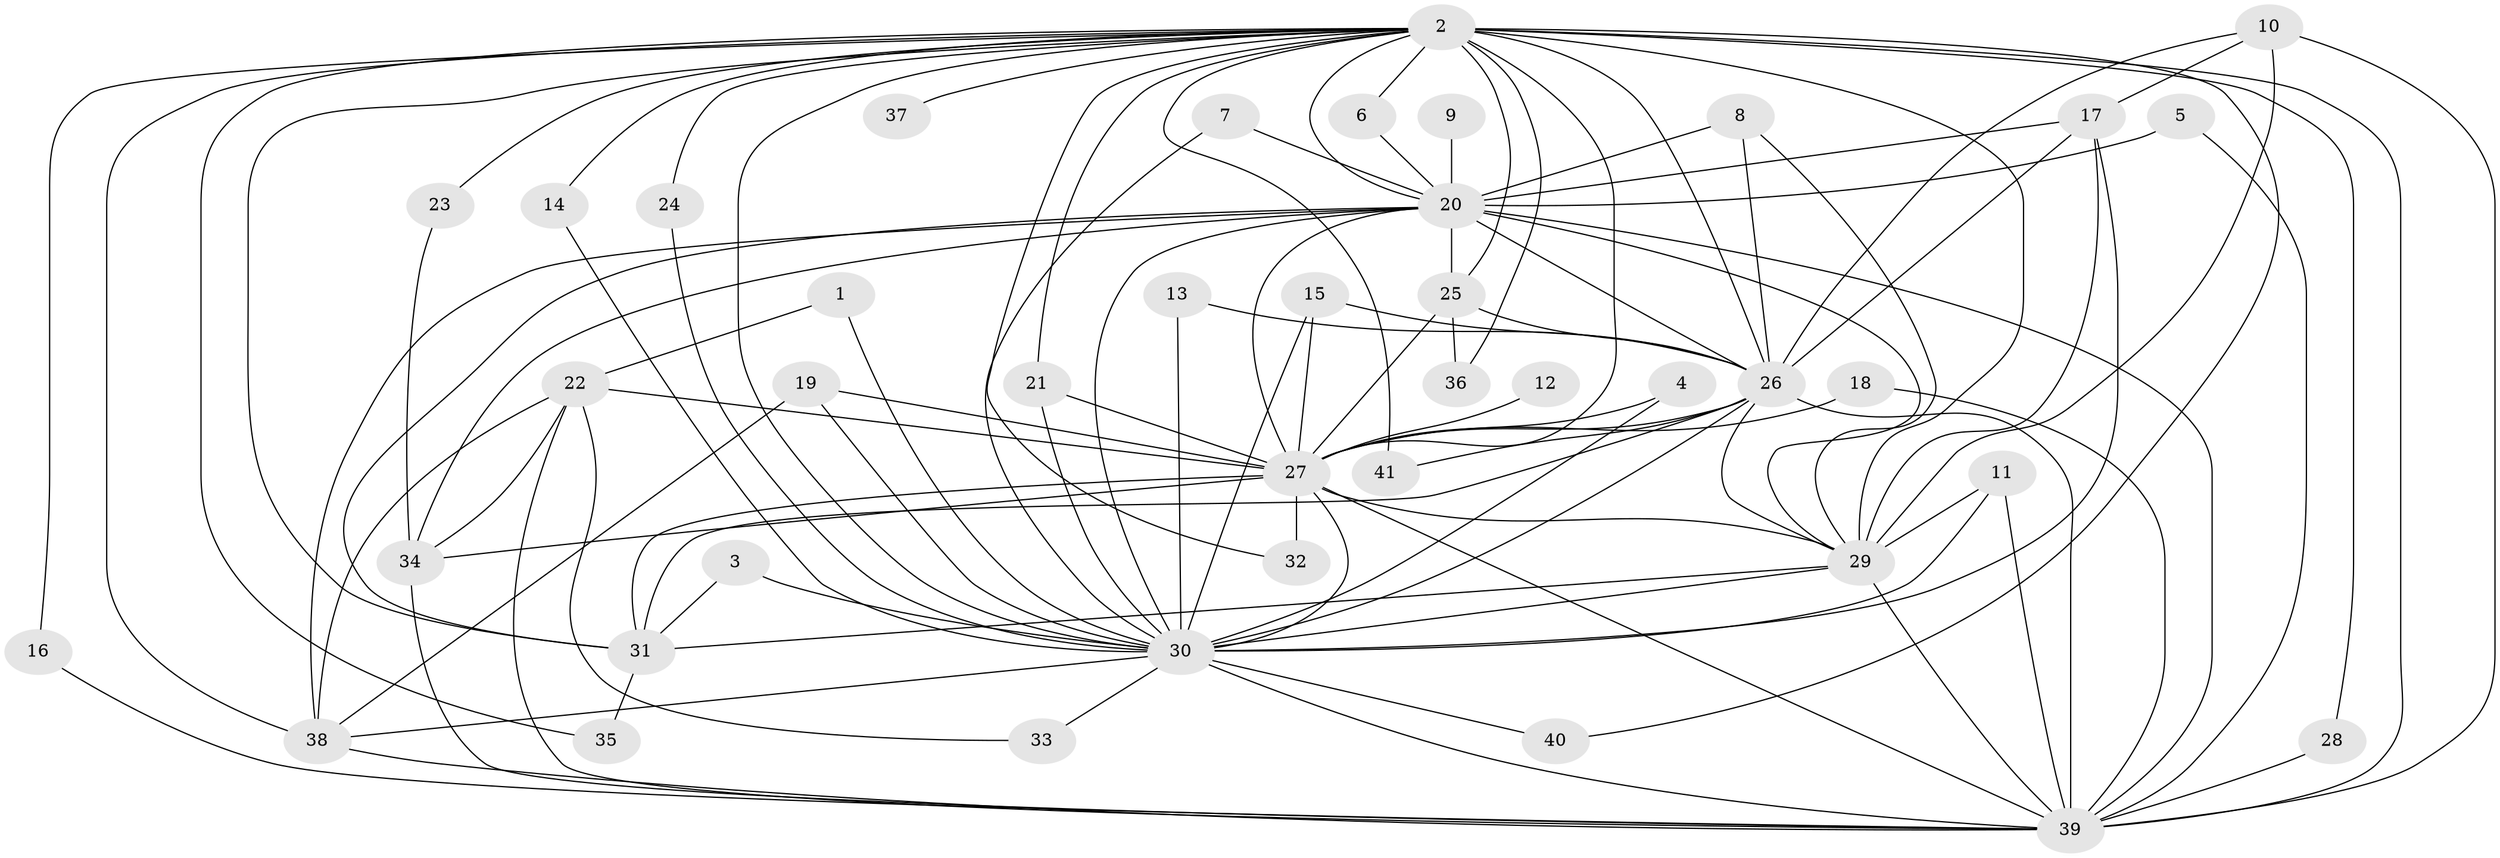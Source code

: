 // original degree distribution, {20: 0.012345679012345678, 19: 0.012345679012345678, 25: 0.012345679012345678, 13: 0.024691358024691357, 26: 0.012345679012345678, 17: 0.012345679012345678, 21: 0.012345679012345678, 15: 0.012345679012345678, 16: 0.012345679012345678, 7: 0.024691358024691357, 4: 0.04938271604938271, 2: 0.5432098765432098, 3: 0.20987654320987653, 5: 0.04938271604938271}
// Generated by graph-tools (version 1.1) at 2025/25/03/09/25 03:25:42]
// undirected, 41 vertices, 105 edges
graph export_dot {
graph [start="1"]
  node [color=gray90,style=filled];
  1;
  2;
  3;
  4;
  5;
  6;
  7;
  8;
  9;
  10;
  11;
  12;
  13;
  14;
  15;
  16;
  17;
  18;
  19;
  20;
  21;
  22;
  23;
  24;
  25;
  26;
  27;
  28;
  29;
  30;
  31;
  32;
  33;
  34;
  35;
  36;
  37;
  38;
  39;
  40;
  41;
  1 -- 22 [weight=1.0];
  1 -- 30 [weight=1.0];
  2 -- 6 [weight=1.0];
  2 -- 14 [weight=1.0];
  2 -- 16 [weight=1.0];
  2 -- 20 [weight=2.0];
  2 -- 21 [weight=1.0];
  2 -- 23 [weight=1.0];
  2 -- 24 [weight=1.0];
  2 -- 25 [weight=1.0];
  2 -- 26 [weight=5.0];
  2 -- 27 [weight=2.0];
  2 -- 28 [weight=1.0];
  2 -- 29 [weight=2.0];
  2 -- 30 [weight=3.0];
  2 -- 31 [weight=1.0];
  2 -- 32 [weight=1.0];
  2 -- 35 [weight=1.0];
  2 -- 36 [weight=1.0];
  2 -- 37 [weight=1.0];
  2 -- 38 [weight=1.0];
  2 -- 39 [weight=4.0];
  2 -- 40 [weight=1.0];
  2 -- 41 [weight=1.0];
  3 -- 30 [weight=1.0];
  3 -- 31 [weight=1.0];
  4 -- 27 [weight=1.0];
  4 -- 30 [weight=1.0];
  5 -- 20 [weight=1.0];
  5 -- 39 [weight=1.0];
  6 -- 20 [weight=1.0];
  7 -- 20 [weight=1.0];
  7 -- 30 [weight=1.0];
  8 -- 20 [weight=1.0];
  8 -- 26 [weight=1.0];
  8 -- 29 [weight=1.0];
  9 -- 20 [weight=1.0];
  10 -- 17 [weight=1.0];
  10 -- 26 [weight=1.0];
  10 -- 29 [weight=1.0];
  10 -- 39 [weight=1.0];
  11 -- 29 [weight=1.0];
  11 -- 30 [weight=1.0];
  11 -- 39 [weight=1.0];
  12 -- 27 [weight=1.0];
  13 -- 26 [weight=1.0];
  13 -- 30 [weight=1.0];
  14 -- 30 [weight=1.0];
  15 -- 26 [weight=1.0];
  15 -- 27 [weight=1.0];
  15 -- 30 [weight=1.0];
  16 -- 39 [weight=1.0];
  17 -- 20 [weight=1.0];
  17 -- 26 [weight=1.0];
  17 -- 29 [weight=2.0];
  17 -- 30 [weight=3.0];
  18 -- 27 [weight=1.0];
  18 -- 39 [weight=1.0];
  19 -- 27 [weight=1.0];
  19 -- 30 [weight=1.0];
  19 -- 38 [weight=1.0];
  20 -- 25 [weight=1.0];
  20 -- 26 [weight=2.0];
  20 -- 27 [weight=2.0];
  20 -- 29 [weight=1.0];
  20 -- 30 [weight=1.0];
  20 -- 31 [weight=1.0];
  20 -- 34 [weight=1.0];
  20 -- 38 [weight=1.0];
  20 -- 39 [weight=3.0];
  21 -- 27 [weight=1.0];
  21 -- 30 [weight=1.0];
  22 -- 27 [weight=2.0];
  22 -- 33 [weight=1.0];
  22 -- 34 [weight=1.0];
  22 -- 38 [weight=1.0];
  22 -- 39 [weight=1.0];
  23 -- 34 [weight=1.0];
  24 -- 30 [weight=1.0];
  25 -- 26 [weight=2.0];
  25 -- 27 [weight=1.0];
  25 -- 36 [weight=1.0];
  26 -- 27 [weight=2.0];
  26 -- 29 [weight=2.0];
  26 -- 30 [weight=2.0];
  26 -- 31 [weight=2.0];
  26 -- 39 [weight=4.0];
  26 -- 41 [weight=1.0];
  27 -- 29 [weight=1.0];
  27 -- 30 [weight=1.0];
  27 -- 31 [weight=2.0];
  27 -- 32 [weight=1.0];
  27 -- 34 [weight=3.0];
  27 -- 39 [weight=2.0];
  28 -- 39 [weight=2.0];
  29 -- 30 [weight=1.0];
  29 -- 31 [weight=1.0];
  29 -- 39 [weight=3.0];
  30 -- 33 [weight=1.0];
  30 -- 38 [weight=1.0];
  30 -- 39 [weight=2.0];
  30 -- 40 [weight=1.0];
  31 -- 35 [weight=1.0];
  34 -- 39 [weight=1.0];
  38 -- 39 [weight=1.0];
}
